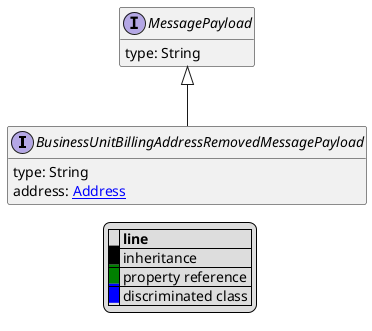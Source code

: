 @startuml

hide empty fields
hide empty methods
legend
|= |= line |
|<back:black>   </back>| inheritance |
|<back:green>   </back>| property reference |
|<back:blue>   </back>| discriminated class |
endlegend
interface BusinessUnitBillingAddressRemovedMessagePayload [[BusinessUnitBillingAddressRemovedMessagePayload.svg]] extends MessagePayload {
    type: String
    address: [[Address.svg Address]]
}
interface MessagePayload [[MessagePayload.svg]]  {
    type: String
}





@enduml
